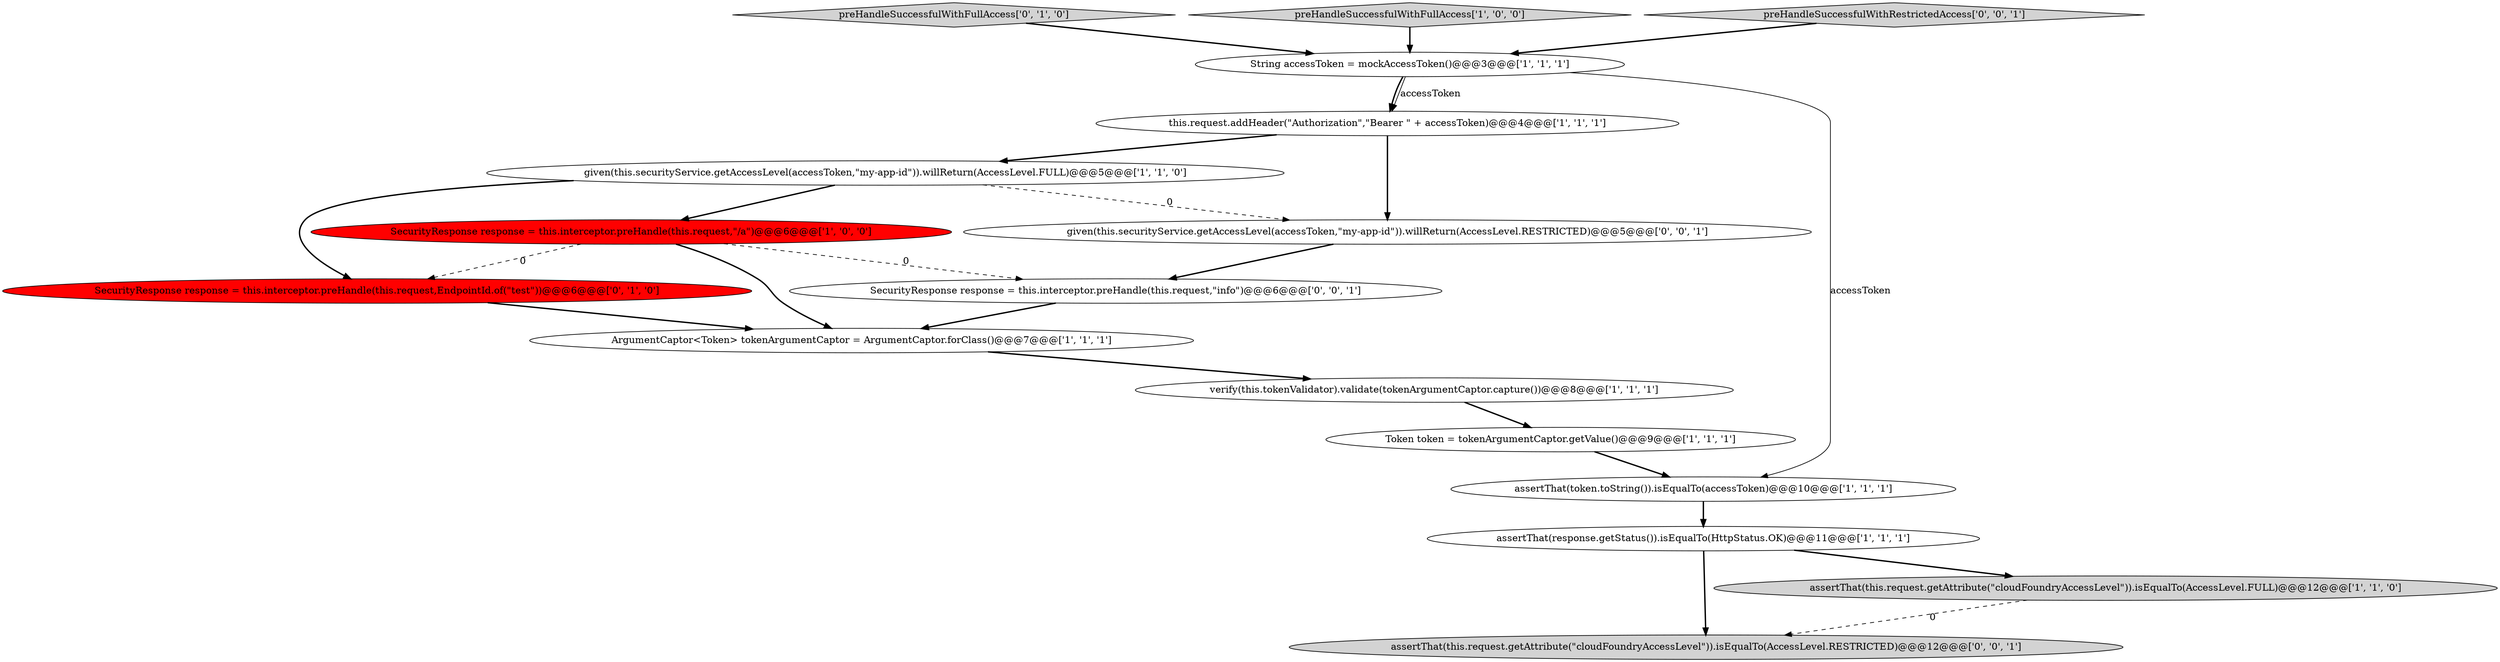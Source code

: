digraph {
1 [style = filled, label = "ArgumentCaptor<Token> tokenArgumentCaptor = ArgumentCaptor.forClass()@@@7@@@['1', '1', '1']", fillcolor = white, shape = ellipse image = "AAA0AAABBB1BBB"];
7 [style = filled, label = "assertThat(response.getStatus()).isEqualTo(HttpStatus.OK)@@@11@@@['1', '1', '1']", fillcolor = white, shape = ellipse image = "AAA0AAABBB1BBB"];
11 [style = filled, label = "preHandleSuccessfulWithFullAccess['0', '1', '0']", fillcolor = lightgray, shape = diamond image = "AAA0AAABBB2BBB"];
0 [style = filled, label = "this.request.addHeader(\"Authorization\",\"Bearer \" + accessToken)@@@4@@@['1', '1', '1']", fillcolor = white, shape = ellipse image = "AAA0AAABBB1BBB"];
3 [style = filled, label = "assertThat(token.toString()).isEqualTo(accessToken)@@@10@@@['1', '1', '1']", fillcolor = white, shape = ellipse image = "AAA0AAABBB1BBB"];
8 [style = filled, label = "verify(this.tokenValidator).validate(tokenArgumentCaptor.capture())@@@8@@@['1', '1', '1']", fillcolor = white, shape = ellipse image = "AAA0AAABBB1BBB"];
12 [style = filled, label = "SecurityResponse response = this.interceptor.preHandle(this.request,EndpointId.of(\"test\"))@@@6@@@['0', '1', '0']", fillcolor = red, shape = ellipse image = "AAA1AAABBB2BBB"];
9 [style = filled, label = "preHandleSuccessfulWithFullAccess['1', '0', '0']", fillcolor = lightgray, shape = diamond image = "AAA0AAABBB1BBB"];
10 [style = filled, label = "SecurityResponse response = this.interceptor.preHandle(this.request,\"/a\")@@@6@@@['1', '0', '0']", fillcolor = red, shape = ellipse image = "AAA1AAABBB1BBB"];
14 [style = filled, label = "assertThat(this.request.getAttribute(\"cloudFoundryAccessLevel\")).isEqualTo(AccessLevel.RESTRICTED)@@@12@@@['0', '0', '1']", fillcolor = lightgray, shape = ellipse image = "AAA0AAABBB3BBB"];
4 [style = filled, label = "String accessToken = mockAccessToken()@@@3@@@['1', '1', '1']", fillcolor = white, shape = ellipse image = "AAA0AAABBB1BBB"];
6 [style = filled, label = "assertThat(this.request.getAttribute(\"cloudFoundryAccessLevel\")).isEqualTo(AccessLevel.FULL)@@@12@@@['1', '1', '0']", fillcolor = lightgray, shape = ellipse image = "AAA0AAABBB1BBB"];
5 [style = filled, label = "Token token = tokenArgumentCaptor.getValue()@@@9@@@['1', '1', '1']", fillcolor = white, shape = ellipse image = "AAA0AAABBB1BBB"];
16 [style = filled, label = "preHandleSuccessfulWithRestrictedAccess['0', '0', '1']", fillcolor = lightgray, shape = diamond image = "AAA0AAABBB3BBB"];
2 [style = filled, label = "given(this.securityService.getAccessLevel(accessToken,\"my-app-id\")).willReturn(AccessLevel.FULL)@@@5@@@['1', '1', '0']", fillcolor = white, shape = ellipse image = "AAA0AAABBB1BBB"];
15 [style = filled, label = "given(this.securityService.getAccessLevel(accessToken,\"my-app-id\")).willReturn(AccessLevel.RESTRICTED)@@@5@@@['0', '0', '1']", fillcolor = white, shape = ellipse image = "AAA0AAABBB3BBB"];
13 [style = filled, label = "SecurityResponse response = this.interceptor.preHandle(this.request,\"info\")@@@6@@@['0', '0', '1']", fillcolor = white, shape = ellipse image = "AAA0AAABBB3BBB"];
5->3 [style = bold, label=""];
15->13 [style = bold, label=""];
1->8 [style = bold, label=""];
4->3 [style = solid, label="accessToken"];
9->4 [style = bold, label=""];
11->4 [style = bold, label=""];
0->2 [style = bold, label=""];
10->12 [style = dashed, label="0"];
10->13 [style = dashed, label="0"];
6->14 [style = dashed, label="0"];
2->10 [style = bold, label=""];
12->1 [style = bold, label=""];
0->15 [style = bold, label=""];
13->1 [style = bold, label=""];
2->12 [style = bold, label=""];
4->0 [style = bold, label=""];
7->14 [style = bold, label=""];
2->15 [style = dashed, label="0"];
4->0 [style = solid, label="accessToken"];
8->5 [style = bold, label=""];
3->7 [style = bold, label=""];
7->6 [style = bold, label=""];
16->4 [style = bold, label=""];
10->1 [style = bold, label=""];
}
